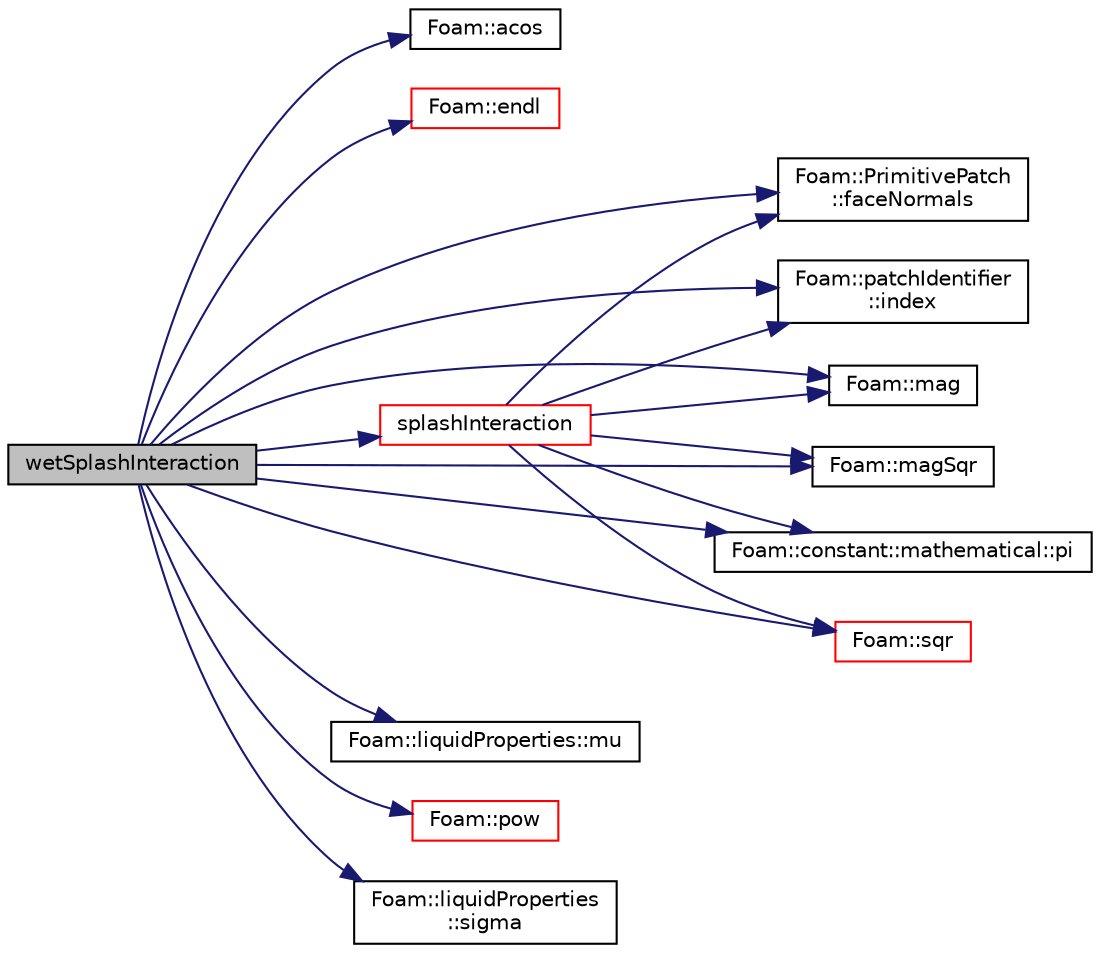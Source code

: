 digraph "wetSplashInteraction"
{
  bgcolor="transparent";
  edge [fontname="Helvetica",fontsize="10",labelfontname="Helvetica",labelfontsize="10"];
  node [fontname="Helvetica",fontsize="10",shape=record];
  rankdir="LR";
  Node872 [label="wetSplashInteraction",height=0.2,width=0.4,color="black", fillcolor="grey75", style="filled", fontcolor="black"];
  Node872 -> Node873 [color="midnightblue",fontsize="10",style="solid",fontname="Helvetica"];
  Node873 [label="Foam::acos",height=0.2,width=0.4,color="black",URL="$a21851.html#af1788b4e662ef398105742fd8bc861fc"];
  Node872 -> Node874 [color="midnightblue",fontsize="10",style="solid",fontname="Helvetica"];
  Node874 [label="Foam::endl",height=0.2,width=0.4,color="red",URL="$a21851.html#a2db8fe02a0d3909e9351bb4275b23ce4",tooltip="Add newline and flush stream. "];
  Node872 -> Node876 [color="midnightblue",fontsize="10",style="solid",fontname="Helvetica"];
  Node876 [label="Foam::PrimitivePatch\l::faceNormals",height=0.2,width=0.4,color="black",URL="$a28693.html#ad96a54bba336ea57f59f0da350d3c265",tooltip="Return face normals for patch. "];
  Node872 -> Node877 [color="midnightblue",fontsize="10",style="solid",fontname="Helvetica"];
  Node877 [label="Foam::patchIdentifier\l::index",height=0.2,width=0.4,color="black",URL="$a28273.html#a4a438520bb14406481732edc13c119c7",tooltip="Return the index of this patch in the boundaryMesh. "];
  Node872 -> Node878 [color="midnightblue",fontsize="10",style="solid",fontname="Helvetica"];
  Node878 [label="Foam::mag",height=0.2,width=0.4,color="black",URL="$a21851.html#a929da2a3fdcf3dacbbe0487d3a330dae"];
  Node872 -> Node879 [color="midnightblue",fontsize="10",style="solid",fontname="Helvetica"];
  Node879 [label="Foam::magSqr",height=0.2,width=0.4,color="black",URL="$a21851.html#ae6fff2c6981e6d9618aa5038e69def6e"];
  Node872 -> Node880 [color="midnightblue",fontsize="10",style="solid",fontname="Helvetica"];
  Node880 [label="Foam::liquidProperties::mu",height=0.2,width=0.4,color="black",URL="$a31289.html#a3e54dc6e2f8afb3cc8db22c54511fc36",tooltip="Liquid viscosity [Pa s]. "];
  Node872 -> Node881 [color="midnightblue",fontsize="10",style="solid",fontname="Helvetica"];
  Node881 [label="Foam::constant::mathematical::pi",height=0.2,width=0.4,color="black",URL="$a21892.html#a731b8788a4c01586c35266c7ca4fed04"];
  Node872 -> Node882 [color="midnightblue",fontsize="10",style="solid",fontname="Helvetica"];
  Node882 [label="Foam::pow",height=0.2,width=0.4,color="red",URL="$a21851.html#a7500c8e9d27a442adc75e287de074c7c"];
  Node872 -> Node886 [color="midnightblue",fontsize="10",style="solid",fontname="Helvetica"];
  Node886 [label="Foam::liquidProperties\l::sigma",height=0.2,width=0.4,color="black",URL="$a31289.html#a7cee74aa297ad09087f0abbc7182a2af",tooltip="Surface tension [N/m]. "];
  Node872 -> Node887 [color="midnightblue",fontsize="10",style="solid",fontname="Helvetica"];
  Node887 [label="splashInteraction",height=0.2,width=0.4,color="red",URL="$a25505.html#abd922aa271ed8fbecdc24d7c4c1aa8e0",tooltip="Bai parcel splash interaction model. "];
  Node887 -> Node877 [color="midnightblue",fontsize="10",style="solid",fontname="Helvetica"];
  Node887 -> Node876 [color="midnightblue",fontsize="10",style="solid",fontname="Helvetica"];
  Node887 -> Node879 [color="midnightblue",fontsize="10",style="solid",fontname="Helvetica"];
  Node887 -> Node881 [color="midnightblue",fontsize="10",style="solid",fontname="Helvetica"];
  Node887 -> Node897 [color="midnightblue",fontsize="10",style="solid",fontname="Helvetica"];
  Node897 [label="Foam::sqr",height=0.2,width=0.4,color="red",URL="$a21851.html#a277dc11c581d53826ab5090b08f3b17b"];
  Node887 -> Node878 [color="midnightblue",fontsize="10",style="solid",fontname="Helvetica"];
  Node872 -> Node897 [color="midnightblue",fontsize="10",style="solid",fontname="Helvetica"];
}
